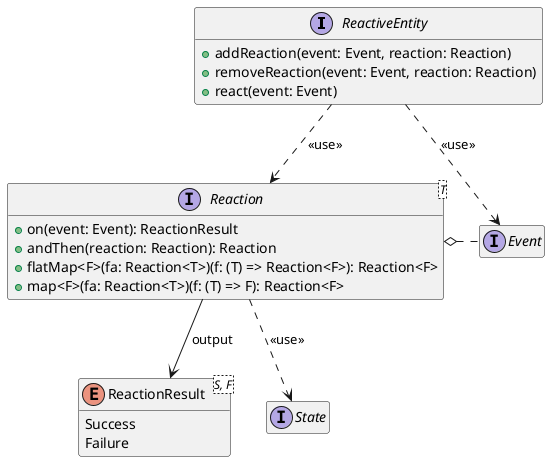 @startuml Implementation of the Reactive Entity 
hide empty members

interface ReactiveEntity {
    +addReaction(event: Event, reaction: Reaction)
    +removeReaction(event: Event, reaction: Reaction)
    +react(event: Event)
}

interface Event

interface Reaction<T> {
    +on(event: Event): ReactionResult
    +andThen(reaction: Reaction): Reaction
    +flatMap<F>(fa: Reaction<T>)(f: (T) => Reaction<F>): Reaction<F>
    +map<F>(fa: Reaction<T>)(f: (T) => F): Reaction<F>
}
enum ReactionResult<S, F> {
    Success
    Failure
}

interface State

ReactiveEntity .d.> Event : <<use>>
ReactiveEntity .d.> Reaction : <<use>>

Reaction --> ReactionResult : output
Reaction o.r. Event
Reaction ..> State : <<use>>
@enduml